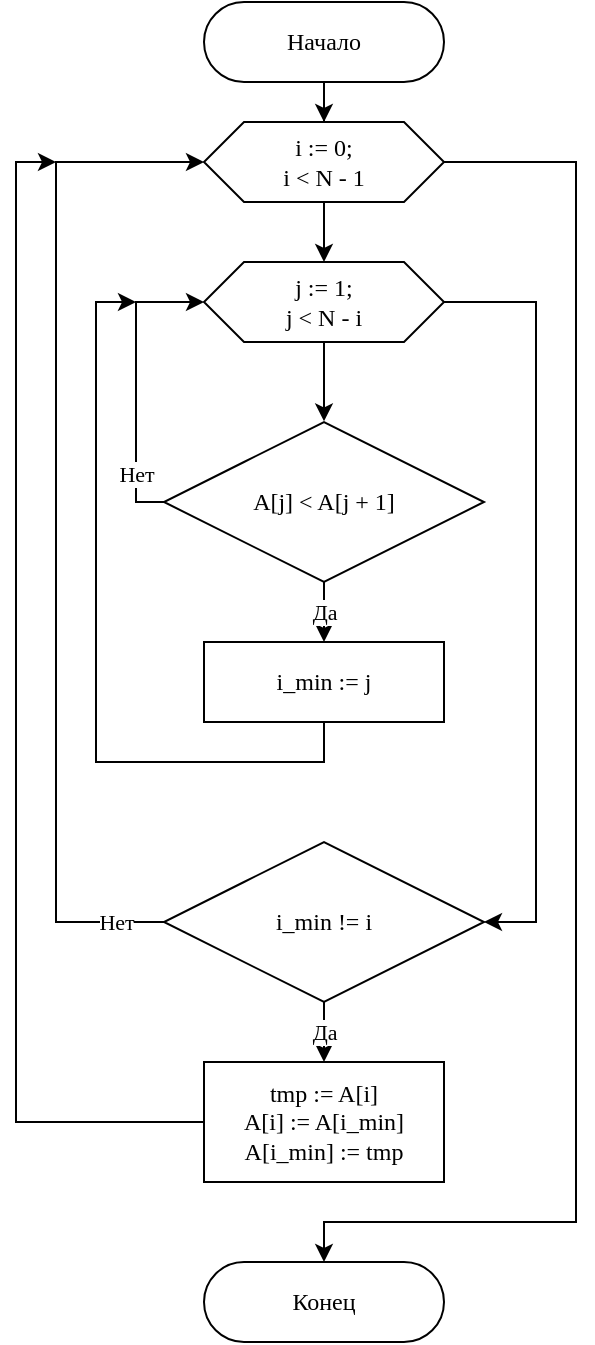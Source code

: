 <mxfile version="14.0.1" type="github">
  <diagram id="jJN2-YR1qqHn-e9BybVK" name="Page-1">
    <mxGraphModel dx="681" dy="482" grid="1" gridSize="10" guides="1" tooltips="1" connect="1" arrows="1" fold="1" page="1" pageScale="1" pageWidth="827" pageHeight="1169" background="none" math="0" shadow="0">
      <root>
        <mxCell id="0" />
        <mxCell id="1" parent="0" />
        <mxCell id="ewhmWZQ15t1gIjezQmMT-1" value="" style="edgeStyle=orthogonalEdgeStyle;rounded=0;orthogonalLoop=1;jettySize=auto;html=1;fontFamily=Consolas;" edge="1" parent="1" source="ewhmWZQ15t1gIjezQmMT-2" target="ewhmWZQ15t1gIjezQmMT-5">
          <mxGeometry relative="1" as="geometry" />
        </mxCell>
        <mxCell id="ewhmWZQ15t1gIjezQmMT-2" value="Начало" style="rounded=1;whiteSpace=wrap;html=1;arcSize=50;fontFamily=Consolas;" vertex="1" parent="1">
          <mxGeometry x="368" y="40" width="120" height="40" as="geometry" />
        </mxCell>
        <mxCell id="ewhmWZQ15t1gIjezQmMT-3" value="" style="edgeStyle=orthogonalEdgeStyle;rounded=0;orthogonalLoop=1;jettySize=auto;html=1;fontFamily=Consolas;entryX=0.5;entryY=0;entryDx=0;entryDy=0;" edge="1" parent="1" source="ewhmWZQ15t1gIjezQmMT-5" target="ewhmWZQ15t1gIjezQmMT-10">
          <mxGeometry relative="1" as="geometry">
            <mxPoint x="428.029" y="160" as="targetPoint" />
          </mxGeometry>
        </mxCell>
        <mxCell id="ewhmWZQ15t1gIjezQmMT-4" style="edgeStyle=orthogonalEdgeStyle;rounded=0;orthogonalLoop=1;jettySize=auto;html=1;fontFamily=Consolas;entryX=0.5;entryY=0;entryDx=0;entryDy=0;" edge="1" parent="1" source="ewhmWZQ15t1gIjezQmMT-5" target="ewhmWZQ15t1gIjezQmMT-21">
          <mxGeometry relative="1" as="geometry">
            <mxPoint x="434" y="670" as="targetPoint" />
            <Array as="points">
              <mxPoint x="554" y="120" />
              <mxPoint x="554" y="650" />
              <mxPoint x="428" y="650" />
            </Array>
          </mxGeometry>
        </mxCell>
        <mxCell id="ewhmWZQ15t1gIjezQmMT-5" value="&lt;div&gt;i := 0;&lt;/div&gt;&lt;div&gt;i &amp;lt; N - 1&lt;/div&gt;" style="shape=hexagon;perimeter=hexagonPerimeter2;whiteSpace=wrap;html=1;fixedSize=1;rounded=1;fontFamily=Consolas;arcSize=0;" vertex="1" parent="1">
          <mxGeometry x="368" y="100" width="120" height="40" as="geometry" />
        </mxCell>
        <mxCell id="ewhmWZQ15t1gIjezQmMT-8" value="" style="edgeStyle=orthogonalEdgeStyle;rounded=0;orthogonalLoop=1;jettySize=auto;html=1;fontFamily=Consolas;entryX=0.5;entryY=-0.004;entryDx=0;entryDy=0;entryPerimeter=0;" edge="1" parent="1" source="ewhmWZQ15t1gIjezQmMT-10" target="ewhmWZQ15t1gIjezQmMT-13">
          <mxGeometry relative="1" as="geometry">
            <mxPoint x="428.0" y="270.0" as="targetPoint" />
            <Array as="points" />
          </mxGeometry>
        </mxCell>
        <mxCell id="ewhmWZQ15t1gIjezQmMT-9" style="edgeStyle=orthogonalEdgeStyle;rounded=0;orthogonalLoop=1;jettySize=auto;html=1;fontFamily=Consolas;entryX=1;entryY=0.5;entryDx=0;entryDy=0;exitX=1;exitY=0.5;exitDx=0;exitDy=0;" edge="1" parent="1" source="ewhmWZQ15t1gIjezQmMT-10" target="ewhmWZQ15t1gIjezQmMT-18">
          <mxGeometry relative="1" as="geometry">
            <mxPoint x="534" y="500" as="targetPoint" />
            <Array as="points">
              <mxPoint x="534" y="190" />
              <mxPoint x="534" y="500" />
            </Array>
          </mxGeometry>
        </mxCell>
        <mxCell id="ewhmWZQ15t1gIjezQmMT-10" value="&lt;div&gt;j := 1;&lt;/div&gt;&lt;div&gt;j &amp;lt; N - i&lt;br&gt;&lt;/div&gt;" style="shape=hexagon;perimeter=hexagonPerimeter2;whiteSpace=wrap;html=1;fixedSize=1;rounded=1;fontFamily=Consolas;arcSize=0;" vertex="1" parent="1">
          <mxGeometry x="368" y="170" width="120" height="40" as="geometry" />
        </mxCell>
        <mxCell id="ewhmWZQ15t1gIjezQmMT-11" value="Да" style="edgeStyle=orthogonalEdgeStyle;rounded=0;orthogonalLoop=1;jettySize=auto;html=1;fontFamily=Consolas;" edge="1" parent="1" source="ewhmWZQ15t1gIjezQmMT-13" target="ewhmWZQ15t1gIjezQmMT-15">
          <mxGeometry relative="1" as="geometry" />
        </mxCell>
        <mxCell id="ewhmWZQ15t1gIjezQmMT-12" value="&lt;div&gt;Нет&lt;/div&gt;" style="edgeStyle=orthogonalEdgeStyle;rounded=0;orthogonalLoop=1;jettySize=auto;html=1;fontFamily=Consolas;entryX=0;entryY=0.5;entryDx=0;entryDy=0;exitX=0;exitY=0.5;exitDx=0;exitDy=0;" edge="1" parent="1" source="ewhmWZQ15t1gIjezQmMT-13" target="ewhmWZQ15t1gIjezQmMT-10">
          <mxGeometry x="-0.625" relative="1" as="geometry">
            <mxPoint x="344" y="120" as="targetPoint" />
            <Array as="points">
              <mxPoint x="334" y="290" />
              <mxPoint x="334" y="190" />
            </Array>
            <mxPoint as="offset" />
          </mxGeometry>
        </mxCell>
        <mxCell id="ewhmWZQ15t1gIjezQmMT-13" value="A[j] &amp;lt; A[j + 1]" style="rhombus;whiteSpace=wrap;html=1;rounded=1;fontFamily=Consolas;arcSize=0;" vertex="1" parent="1">
          <mxGeometry x="348" y="250" width="160" height="80" as="geometry" />
        </mxCell>
        <mxCell id="ewhmWZQ15t1gIjezQmMT-14" style="edgeStyle=orthogonalEdgeStyle;rounded=0;orthogonalLoop=1;jettySize=auto;html=1;fontFamily=Consolas;" edge="1" parent="1" source="ewhmWZQ15t1gIjezQmMT-15">
          <mxGeometry relative="1" as="geometry">
            <mxPoint x="334" y="190" as="targetPoint" />
            <Array as="points">
              <mxPoint x="428" y="420" />
              <mxPoint x="314" y="420" />
              <mxPoint x="314" y="190" />
              <mxPoint x="334" y="190" />
            </Array>
          </mxGeometry>
        </mxCell>
        <mxCell id="ewhmWZQ15t1gIjezQmMT-15" value="i_min := j" style="whiteSpace=wrap;html=1;rounded=1;fontFamily=Consolas;arcSize=0;" vertex="1" parent="1">
          <mxGeometry x="368" y="360" width="120" height="40" as="geometry" />
        </mxCell>
        <mxCell id="ewhmWZQ15t1gIjezQmMT-16" value="Да" style="edgeStyle=orthogonalEdgeStyle;rounded=0;orthogonalLoop=1;jettySize=auto;html=1;fontFamily=Consolas;" edge="1" parent="1" source="ewhmWZQ15t1gIjezQmMT-18" target="ewhmWZQ15t1gIjezQmMT-20">
          <mxGeometry relative="1" as="geometry" />
        </mxCell>
        <mxCell id="ewhmWZQ15t1gIjezQmMT-17" value="&lt;div&gt;Нет&lt;/div&gt;" style="edgeStyle=orthogonalEdgeStyle;rounded=0;orthogonalLoop=1;jettySize=auto;html=1;entryX=0;entryY=0.5;entryDx=0;entryDy=0;fontFamily=Consolas;" edge="1" parent="1" source="ewhmWZQ15t1gIjezQmMT-18" target="ewhmWZQ15t1gIjezQmMT-5">
          <mxGeometry x="-0.905" relative="1" as="geometry">
            <Array as="points">
              <mxPoint x="294" y="500" />
              <mxPoint x="294" y="120" />
            </Array>
            <mxPoint as="offset" />
          </mxGeometry>
        </mxCell>
        <mxCell id="ewhmWZQ15t1gIjezQmMT-18" value="i_min != i" style="rhombus;whiteSpace=wrap;html=1;rounded=1;fontFamily=Consolas;arcSize=0;" vertex="1" parent="1">
          <mxGeometry x="348" y="460" width="160" height="80" as="geometry" />
        </mxCell>
        <mxCell id="ewhmWZQ15t1gIjezQmMT-19" style="edgeStyle=orthogonalEdgeStyle;rounded=0;orthogonalLoop=1;jettySize=auto;html=1;fontFamily=Consolas;" edge="1" parent="1" source="ewhmWZQ15t1gIjezQmMT-20">
          <mxGeometry relative="1" as="geometry">
            <mxPoint x="294" y="120" as="targetPoint" />
            <Array as="points">
              <mxPoint x="274" y="600" />
              <mxPoint x="274" y="120" />
            </Array>
          </mxGeometry>
        </mxCell>
        <mxCell id="ewhmWZQ15t1gIjezQmMT-20" value="&lt;div&gt;tmp := A[i]&lt;/div&gt;&lt;div&gt;A[i] := A[i_min]&lt;/div&gt;&lt;div&gt;A[i_min] := tmp&lt;br&gt;&lt;/div&gt;" style="whiteSpace=wrap;html=1;rounded=1;fontFamily=Consolas;arcSize=0;" vertex="1" parent="1">
          <mxGeometry x="368" y="570" width="120" height="60" as="geometry" />
        </mxCell>
        <mxCell id="ewhmWZQ15t1gIjezQmMT-21" value="Конец" style="rounded=1;whiteSpace=wrap;html=1;arcSize=50;fontFamily=Consolas;" vertex="1" parent="1">
          <mxGeometry x="368" y="670" width="120" height="40" as="geometry" />
        </mxCell>
      </root>
    </mxGraphModel>
  </diagram>
</mxfile>
